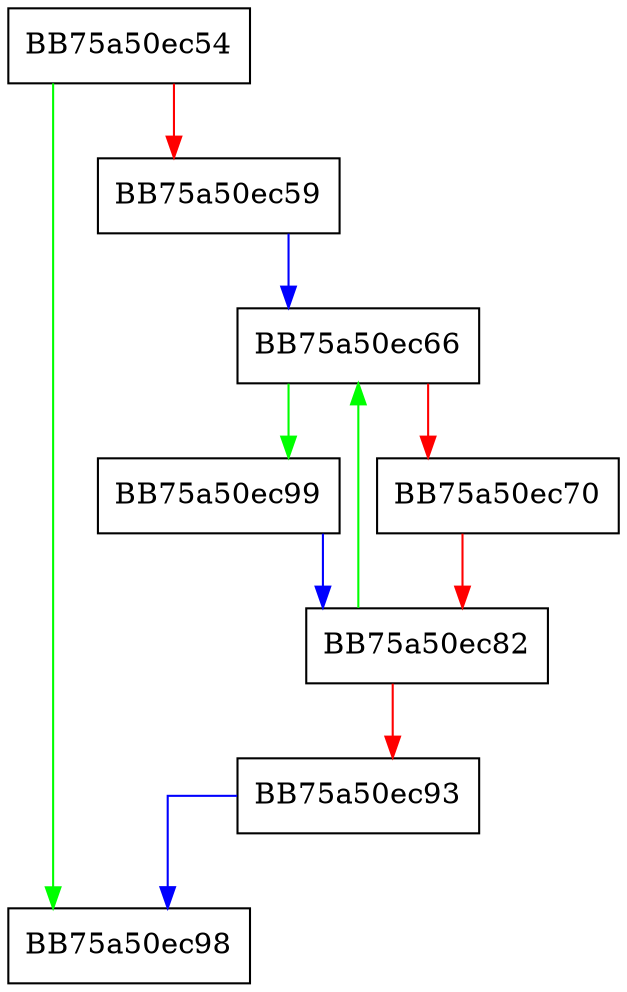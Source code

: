 digraph getReversedMods {
  node [shape="box"];
  graph [splines=ortho];
  BB75a50ec54 -> BB75a50ec98 [color="green"];
  BB75a50ec54 -> BB75a50ec59 [color="red"];
  BB75a50ec59 -> BB75a50ec66 [color="blue"];
  BB75a50ec66 -> BB75a50ec99 [color="green"];
  BB75a50ec66 -> BB75a50ec70 [color="red"];
  BB75a50ec70 -> BB75a50ec82 [color="red"];
  BB75a50ec82 -> BB75a50ec66 [color="green"];
  BB75a50ec82 -> BB75a50ec93 [color="red"];
  BB75a50ec93 -> BB75a50ec98 [color="blue"];
  BB75a50ec99 -> BB75a50ec82 [color="blue"];
}